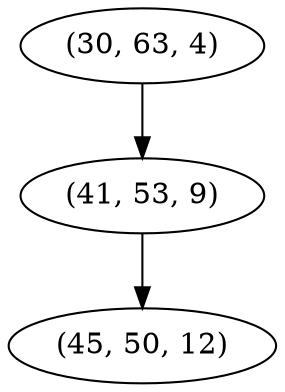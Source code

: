 digraph tree {
    "(30, 63, 4)";
    "(41, 53, 9)";
    "(45, 50, 12)";
    "(30, 63, 4)" -> "(41, 53, 9)";
    "(41, 53, 9)" -> "(45, 50, 12)";
}
